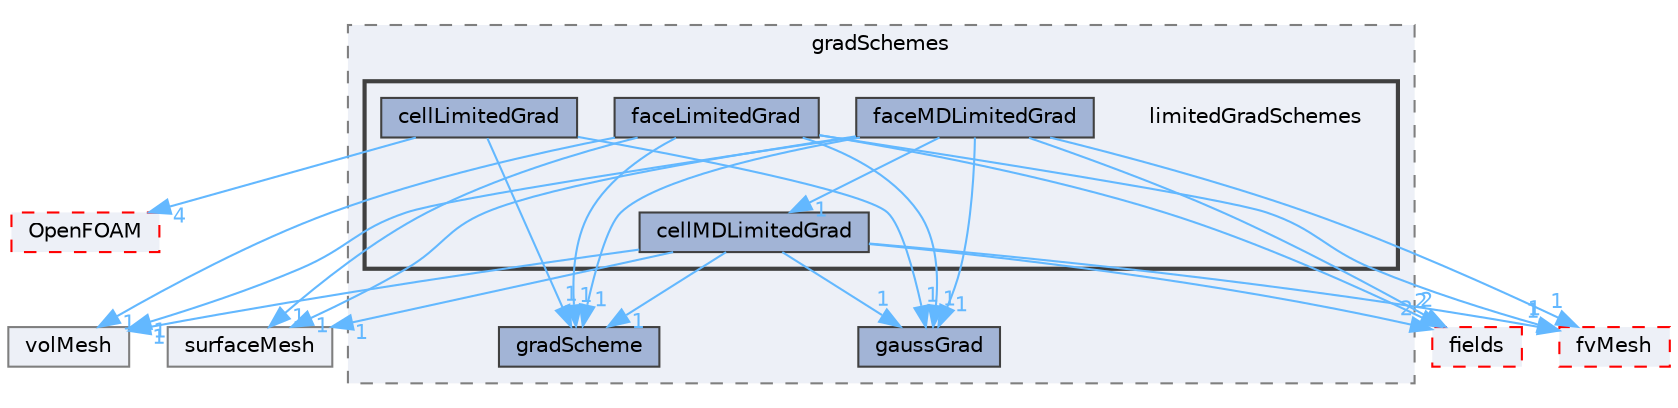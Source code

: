 digraph "src/finiteVolume/finiteVolume/gradSchemes/limitedGradSchemes"
{
 // LATEX_PDF_SIZE
  bgcolor="transparent";
  edge [fontname=Helvetica,fontsize=10,labelfontname=Helvetica,labelfontsize=10];
  node [fontname=Helvetica,fontsize=10,shape=box,height=0.2,width=0.4];
  compound=true
  subgraph clusterdir_211d73fd6015a334f4cd90c9fb88c421 {
    graph [ bgcolor="#edf0f7", pencolor="grey50", label="gradSchemes", fontname=Helvetica,fontsize=10 style="filled,dashed", URL="dir_211d73fd6015a334f4cd90c9fb88c421.html",tooltip=""]
  dir_34f6fdac462f96b744b53870896d634e [label="gradScheme", fillcolor="#a2b4d6", color="grey25", style="filled", URL="dir_34f6fdac462f96b744b53870896d634e.html",tooltip=""];
  dir_88d539e89933277658cec4fd08ce15b4 [label="gaussGrad", fillcolor="#a2b4d6", color="grey25", style="filled", URL="dir_88d539e89933277658cec4fd08ce15b4.html",tooltip=""];
  subgraph clusterdir_fff497ac263f931389c898cdbfb5238e {
    graph [ bgcolor="#edf0f7", pencolor="grey25", label="", fontname=Helvetica,fontsize=10 style="filled,bold", URL="dir_fff497ac263f931389c898cdbfb5238e.html",tooltip=""]
    dir_fff497ac263f931389c898cdbfb5238e [shape=plaintext, label="limitedGradSchemes"];
  dir_15b546026f25fe50ef80657f7461c9a9 [label="cellLimitedGrad", fillcolor="#a2b4d6", color="grey25", style="filled", URL="dir_15b546026f25fe50ef80657f7461c9a9.html",tooltip=""];
  dir_20e3ed76996812a97e1aaff0e6b49d42 [label="cellMDLimitedGrad", fillcolor="#a2b4d6", color="grey25", style="filled", URL="dir_20e3ed76996812a97e1aaff0e6b49d42.html",tooltip=""];
  dir_c1c7575adc5e6e4fa3421b9da62fb689 [label="faceLimitedGrad", fillcolor="#a2b4d6", color="grey25", style="filled", URL="dir_c1c7575adc5e6e4fa3421b9da62fb689.html",tooltip=""];
  dir_e7ad4ee94e16daf685b06ffbdcb00e2d [label="faceMDLimitedGrad", fillcolor="#a2b4d6", color="grey25", style="filled", URL="dir_e7ad4ee94e16daf685b06ffbdcb00e2d.html",tooltip=""];
  }
  }
  dir_1a4209badf8dc5d7c181708103efea60 [label="volMesh", fillcolor="#edf0f7", color="grey50", style="filled", URL="dir_1a4209badf8dc5d7c181708103efea60.html",tooltip=""];
  dir_fdafd3b59310328ee40a940c9419d4db [label="surfaceMesh", fillcolor="#edf0f7", color="grey50", style="filled", URL="dir_fdafd3b59310328ee40a940c9419d4db.html",tooltip=""];
  dir_c5473ff19b20e6ec4dfe5c310b3778a8 [label="OpenFOAM", fillcolor="#edf0f7", color="red", style="filled,dashed", URL="dir_c5473ff19b20e6ec4dfe5c310b3778a8.html",tooltip=""];
  dir_c382fa095c9c33d8673c0dd60aaef275 [label="fvMesh", fillcolor="#edf0f7", color="red", style="filled,dashed", URL="dir_c382fa095c9c33d8673c0dd60aaef275.html",tooltip=""];
  dir_25ab4a83a983f7bb7a38b7f63bb141b7 [label="fields", fillcolor="#edf0f7", color="red", style="filled,dashed", URL="dir_25ab4a83a983f7bb7a38b7f63bb141b7.html",tooltip=""];
  dir_15b546026f25fe50ef80657f7461c9a9->dir_34f6fdac462f96b744b53870896d634e [headlabel="1", labeldistance=1.5 headhref="dir_000421_001670.html" href="dir_000421_001670.html" color="steelblue1" fontcolor="steelblue1"];
  dir_15b546026f25fe50ef80657f7461c9a9->dir_88d539e89933277658cec4fd08ce15b4 [headlabel="1", labeldistance=1.5 headhref="dir_000421_001595.html" href="dir_000421_001595.html" color="steelblue1" fontcolor="steelblue1"];
  dir_15b546026f25fe50ef80657f7461c9a9->dir_c5473ff19b20e6ec4dfe5c310b3778a8 [headlabel="4", labeldistance=1.5 headhref="dir_000421_002695.html" href="dir_000421_002695.html" color="steelblue1" fontcolor="steelblue1"];
  dir_20e3ed76996812a97e1aaff0e6b49d42->dir_1a4209badf8dc5d7c181708103efea60 [headlabel="1", labeldistance=1.5 headhref="dir_000425_004299.html" href="dir_000425_004299.html" color="steelblue1" fontcolor="steelblue1"];
  dir_20e3ed76996812a97e1aaff0e6b49d42->dir_25ab4a83a983f7bb7a38b7f63bb141b7 [headlabel="2", labeldistance=1.5 headhref="dir_000425_001332.html" href="dir_000425_001332.html" color="steelblue1" fontcolor="steelblue1"];
  dir_20e3ed76996812a97e1aaff0e6b49d42->dir_34f6fdac462f96b744b53870896d634e [headlabel="1", labeldistance=1.5 headhref="dir_000425_001670.html" href="dir_000425_001670.html" color="steelblue1" fontcolor="steelblue1"];
  dir_20e3ed76996812a97e1aaff0e6b49d42->dir_88d539e89933277658cec4fd08ce15b4 [headlabel="1", labeldistance=1.5 headhref="dir_000425_001595.html" href="dir_000425_001595.html" color="steelblue1" fontcolor="steelblue1"];
  dir_20e3ed76996812a97e1aaff0e6b49d42->dir_c382fa095c9c33d8673c0dd60aaef275 [headlabel="1", labeldistance=1.5 headhref="dir_000425_001544.html" href="dir_000425_001544.html" color="steelblue1" fontcolor="steelblue1"];
  dir_20e3ed76996812a97e1aaff0e6b49d42->dir_fdafd3b59310328ee40a940c9419d4db [headlabel="1", labeldistance=1.5 headhref="dir_000425_003854.html" href="dir_000425_003854.html" color="steelblue1" fontcolor="steelblue1"];
  dir_c1c7575adc5e6e4fa3421b9da62fb689->dir_1a4209badf8dc5d7c181708103efea60 [headlabel="1", labeldistance=1.5 headhref="dir_001258_004299.html" href="dir_001258_004299.html" color="steelblue1" fontcolor="steelblue1"];
  dir_c1c7575adc5e6e4fa3421b9da62fb689->dir_25ab4a83a983f7bb7a38b7f63bb141b7 [headlabel="2", labeldistance=1.5 headhref="dir_001258_001332.html" href="dir_001258_001332.html" color="steelblue1" fontcolor="steelblue1"];
  dir_c1c7575adc5e6e4fa3421b9da62fb689->dir_34f6fdac462f96b744b53870896d634e [headlabel="1", labeldistance=1.5 headhref="dir_001258_001670.html" href="dir_001258_001670.html" color="steelblue1" fontcolor="steelblue1"];
  dir_c1c7575adc5e6e4fa3421b9da62fb689->dir_88d539e89933277658cec4fd08ce15b4 [headlabel="1", labeldistance=1.5 headhref="dir_001258_001595.html" href="dir_001258_001595.html" color="steelblue1" fontcolor="steelblue1"];
  dir_c1c7575adc5e6e4fa3421b9da62fb689->dir_c382fa095c9c33d8673c0dd60aaef275 [headlabel="1", labeldistance=1.5 headhref="dir_001258_001544.html" href="dir_001258_001544.html" color="steelblue1" fontcolor="steelblue1"];
  dir_c1c7575adc5e6e4fa3421b9da62fb689->dir_fdafd3b59310328ee40a940c9419d4db [headlabel="1", labeldistance=1.5 headhref="dir_001258_003854.html" href="dir_001258_003854.html" color="steelblue1" fontcolor="steelblue1"];
  dir_e7ad4ee94e16daf685b06ffbdcb00e2d->dir_1a4209badf8dc5d7c181708103efea60 [headlabel="1", labeldistance=1.5 headhref="dir_001260_004299.html" href="dir_001260_004299.html" color="steelblue1" fontcolor="steelblue1"];
  dir_e7ad4ee94e16daf685b06ffbdcb00e2d->dir_20e3ed76996812a97e1aaff0e6b49d42 [headlabel="1", labeldistance=1.5 headhref="dir_001260_000425.html" href="dir_001260_000425.html" color="steelblue1" fontcolor="steelblue1"];
  dir_e7ad4ee94e16daf685b06ffbdcb00e2d->dir_25ab4a83a983f7bb7a38b7f63bb141b7 [headlabel="2", labeldistance=1.5 headhref="dir_001260_001332.html" href="dir_001260_001332.html" color="steelblue1" fontcolor="steelblue1"];
  dir_e7ad4ee94e16daf685b06ffbdcb00e2d->dir_34f6fdac462f96b744b53870896d634e [headlabel="1", labeldistance=1.5 headhref="dir_001260_001670.html" href="dir_001260_001670.html" color="steelblue1" fontcolor="steelblue1"];
  dir_e7ad4ee94e16daf685b06ffbdcb00e2d->dir_88d539e89933277658cec4fd08ce15b4 [headlabel="1", labeldistance=1.5 headhref="dir_001260_001595.html" href="dir_001260_001595.html" color="steelblue1" fontcolor="steelblue1"];
  dir_e7ad4ee94e16daf685b06ffbdcb00e2d->dir_c382fa095c9c33d8673c0dd60aaef275 [headlabel="1", labeldistance=1.5 headhref="dir_001260_001544.html" href="dir_001260_001544.html" color="steelblue1" fontcolor="steelblue1"];
  dir_e7ad4ee94e16daf685b06ffbdcb00e2d->dir_fdafd3b59310328ee40a940c9419d4db [headlabel="1", labeldistance=1.5 headhref="dir_001260_003854.html" href="dir_001260_003854.html" color="steelblue1" fontcolor="steelblue1"];
}
